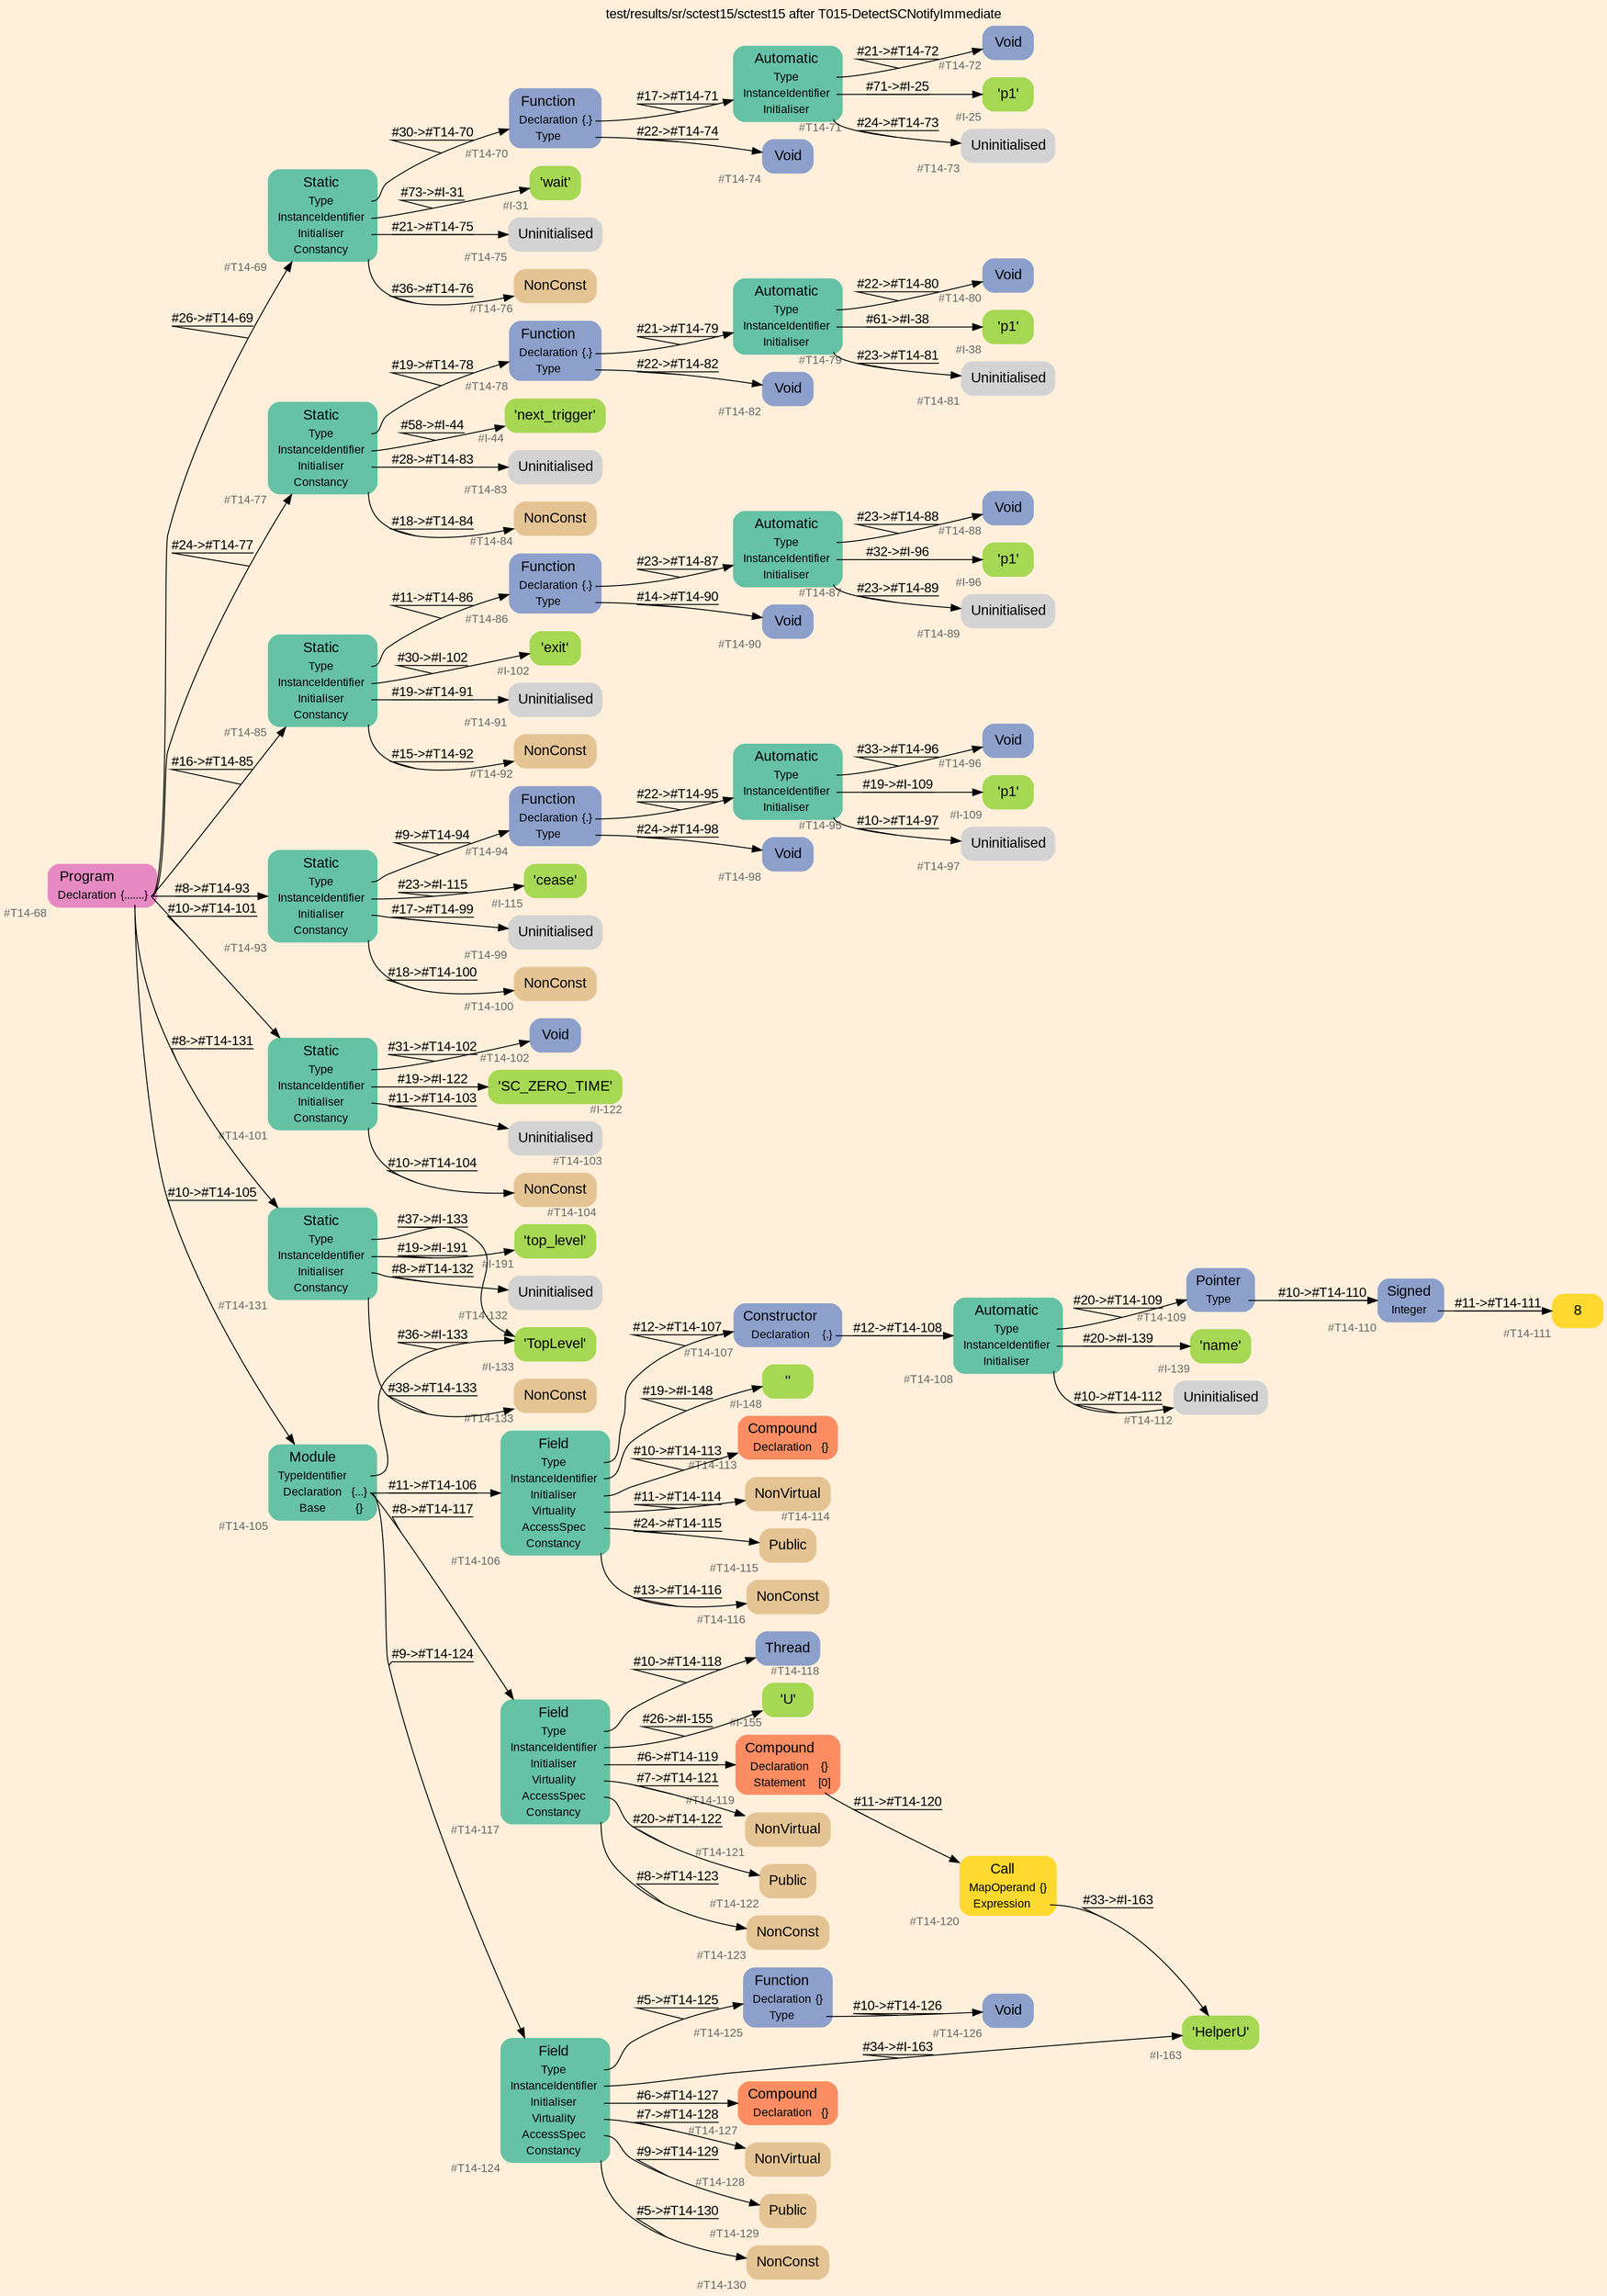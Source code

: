 digraph "test/results/sr/sctest15/sctest15 after T015-DetectSCNotifyImmediate" {
label = "test/results/sr/sctest15/sctest15 after T015-DetectSCNotifyImmediate"
labelloc = t
graph [
    rankdir = "LR"
    ranksep = 0.3
    bgcolor = antiquewhite1
    color = black
    fontcolor = black
    fontname = "Arial"
];
node [
    fontname = "Arial"
];
edge [
    fontname = "Arial"
];

// -------------------- node figure --------------------
// -------- block #T14-68 ----------
"#T14-68" [
    fillcolor = "/set28/4"
    xlabel = "#T14-68"
    fontsize = "12"
    fontcolor = grey40
    shape = "plaintext"
    label = <<TABLE BORDER="0" CELLBORDER="0" CELLSPACING="0">
     <TR><TD><FONT COLOR="black" POINT-SIZE="15">Program</FONT></TD></TR>
     <TR><TD><FONT COLOR="black" POINT-SIZE="12">Declaration</FONT></TD><TD PORT="port0"><FONT COLOR="black" POINT-SIZE="12">{.......}</FONT></TD></TR>
    </TABLE>>
    style = "rounded,filled"
];

// -------- block #T14-69 ----------
"#T14-69" [
    fillcolor = "/set28/1"
    xlabel = "#T14-69"
    fontsize = "12"
    fontcolor = grey40
    shape = "plaintext"
    label = <<TABLE BORDER="0" CELLBORDER="0" CELLSPACING="0">
     <TR><TD><FONT COLOR="black" POINT-SIZE="15">Static</FONT></TD></TR>
     <TR><TD><FONT COLOR="black" POINT-SIZE="12">Type</FONT></TD><TD PORT="port0"></TD></TR>
     <TR><TD><FONT COLOR="black" POINT-SIZE="12">InstanceIdentifier</FONT></TD><TD PORT="port1"></TD></TR>
     <TR><TD><FONT COLOR="black" POINT-SIZE="12">Initialiser</FONT></TD><TD PORT="port2"></TD></TR>
     <TR><TD><FONT COLOR="black" POINT-SIZE="12">Constancy</FONT></TD><TD PORT="port3"></TD></TR>
    </TABLE>>
    style = "rounded,filled"
];

// -------- block #T14-70 ----------
"#T14-70" [
    fillcolor = "/set28/3"
    xlabel = "#T14-70"
    fontsize = "12"
    fontcolor = grey40
    shape = "plaintext"
    label = <<TABLE BORDER="0" CELLBORDER="0" CELLSPACING="0">
     <TR><TD><FONT COLOR="black" POINT-SIZE="15">Function</FONT></TD></TR>
     <TR><TD><FONT COLOR="black" POINT-SIZE="12">Declaration</FONT></TD><TD PORT="port0"><FONT COLOR="black" POINT-SIZE="12">{.}</FONT></TD></TR>
     <TR><TD><FONT COLOR="black" POINT-SIZE="12">Type</FONT></TD><TD PORT="port1"></TD></TR>
    </TABLE>>
    style = "rounded,filled"
];

// -------- block #T14-71 ----------
"#T14-71" [
    fillcolor = "/set28/1"
    xlabel = "#T14-71"
    fontsize = "12"
    fontcolor = grey40
    shape = "plaintext"
    label = <<TABLE BORDER="0" CELLBORDER="0" CELLSPACING="0">
     <TR><TD><FONT COLOR="black" POINT-SIZE="15">Automatic</FONT></TD></TR>
     <TR><TD><FONT COLOR="black" POINT-SIZE="12">Type</FONT></TD><TD PORT="port0"></TD></TR>
     <TR><TD><FONT COLOR="black" POINT-SIZE="12">InstanceIdentifier</FONT></TD><TD PORT="port1"></TD></TR>
     <TR><TD><FONT COLOR="black" POINT-SIZE="12">Initialiser</FONT></TD><TD PORT="port2"></TD></TR>
    </TABLE>>
    style = "rounded,filled"
];

// -------- block #T14-72 ----------
"#T14-72" [
    fillcolor = "/set28/3"
    xlabel = "#T14-72"
    fontsize = "12"
    fontcolor = grey40
    shape = "plaintext"
    label = <<TABLE BORDER="0" CELLBORDER="0" CELLSPACING="0">
     <TR><TD><FONT COLOR="black" POINT-SIZE="15">Void</FONT></TD></TR>
    </TABLE>>
    style = "rounded,filled"
];

// -------- block #I-25 ----------
"#I-25" [
    fillcolor = "/set28/5"
    xlabel = "#I-25"
    fontsize = "12"
    fontcolor = grey40
    shape = "plaintext"
    label = <<TABLE BORDER="0" CELLBORDER="0" CELLSPACING="0">
     <TR><TD><FONT COLOR="black" POINT-SIZE="15">'p1'</FONT></TD></TR>
    </TABLE>>
    style = "rounded,filled"
];

// -------- block #T14-73 ----------
"#T14-73" [
    xlabel = "#T14-73"
    fontsize = "12"
    fontcolor = grey40
    shape = "plaintext"
    label = <<TABLE BORDER="0" CELLBORDER="0" CELLSPACING="0">
     <TR><TD><FONT COLOR="black" POINT-SIZE="15">Uninitialised</FONT></TD></TR>
    </TABLE>>
    style = "rounded,filled"
];

// -------- block #T14-74 ----------
"#T14-74" [
    fillcolor = "/set28/3"
    xlabel = "#T14-74"
    fontsize = "12"
    fontcolor = grey40
    shape = "plaintext"
    label = <<TABLE BORDER="0" CELLBORDER="0" CELLSPACING="0">
     <TR><TD><FONT COLOR="black" POINT-SIZE="15">Void</FONT></TD></TR>
    </TABLE>>
    style = "rounded,filled"
];

// -------- block #I-31 ----------
"#I-31" [
    fillcolor = "/set28/5"
    xlabel = "#I-31"
    fontsize = "12"
    fontcolor = grey40
    shape = "plaintext"
    label = <<TABLE BORDER="0" CELLBORDER="0" CELLSPACING="0">
     <TR><TD><FONT COLOR="black" POINT-SIZE="15">'wait'</FONT></TD></TR>
    </TABLE>>
    style = "rounded,filled"
];

// -------- block #T14-75 ----------
"#T14-75" [
    xlabel = "#T14-75"
    fontsize = "12"
    fontcolor = grey40
    shape = "plaintext"
    label = <<TABLE BORDER="0" CELLBORDER="0" CELLSPACING="0">
     <TR><TD><FONT COLOR="black" POINT-SIZE="15">Uninitialised</FONT></TD></TR>
    </TABLE>>
    style = "rounded,filled"
];

// -------- block #T14-76 ----------
"#T14-76" [
    fillcolor = "/set28/7"
    xlabel = "#T14-76"
    fontsize = "12"
    fontcolor = grey40
    shape = "plaintext"
    label = <<TABLE BORDER="0" CELLBORDER="0" CELLSPACING="0">
     <TR><TD><FONT COLOR="black" POINT-SIZE="15">NonConst</FONT></TD></TR>
    </TABLE>>
    style = "rounded,filled"
];

// -------- block #T14-77 ----------
"#T14-77" [
    fillcolor = "/set28/1"
    xlabel = "#T14-77"
    fontsize = "12"
    fontcolor = grey40
    shape = "plaintext"
    label = <<TABLE BORDER="0" CELLBORDER="0" CELLSPACING="0">
     <TR><TD><FONT COLOR="black" POINT-SIZE="15">Static</FONT></TD></TR>
     <TR><TD><FONT COLOR="black" POINT-SIZE="12">Type</FONT></TD><TD PORT="port0"></TD></TR>
     <TR><TD><FONT COLOR="black" POINT-SIZE="12">InstanceIdentifier</FONT></TD><TD PORT="port1"></TD></TR>
     <TR><TD><FONT COLOR="black" POINT-SIZE="12">Initialiser</FONT></TD><TD PORT="port2"></TD></TR>
     <TR><TD><FONT COLOR="black" POINT-SIZE="12">Constancy</FONT></TD><TD PORT="port3"></TD></TR>
    </TABLE>>
    style = "rounded,filled"
];

// -------- block #T14-78 ----------
"#T14-78" [
    fillcolor = "/set28/3"
    xlabel = "#T14-78"
    fontsize = "12"
    fontcolor = grey40
    shape = "plaintext"
    label = <<TABLE BORDER="0" CELLBORDER="0" CELLSPACING="0">
     <TR><TD><FONT COLOR="black" POINT-SIZE="15">Function</FONT></TD></TR>
     <TR><TD><FONT COLOR="black" POINT-SIZE="12">Declaration</FONT></TD><TD PORT="port0"><FONT COLOR="black" POINT-SIZE="12">{.}</FONT></TD></TR>
     <TR><TD><FONT COLOR="black" POINT-SIZE="12">Type</FONT></TD><TD PORT="port1"></TD></TR>
    </TABLE>>
    style = "rounded,filled"
];

// -------- block #T14-79 ----------
"#T14-79" [
    fillcolor = "/set28/1"
    xlabel = "#T14-79"
    fontsize = "12"
    fontcolor = grey40
    shape = "plaintext"
    label = <<TABLE BORDER="0" CELLBORDER="0" CELLSPACING="0">
     <TR><TD><FONT COLOR="black" POINT-SIZE="15">Automatic</FONT></TD></TR>
     <TR><TD><FONT COLOR="black" POINT-SIZE="12">Type</FONT></TD><TD PORT="port0"></TD></TR>
     <TR><TD><FONT COLOR="black" POINT-SIZE="12">InstanceIdentifier</FONT></TD><TD PORT="port1"></TD></TR>
     <TR><TD><FONT COLOR="black" POINT-SIZE="12">Initialiser</FONT></TD><TD PORT="port2"></TD></TR>
    </TABLE>>
    style = "rounded,filled"
];

// -------- block #T14-80 ----------
"#T14-80" [
    fillcolor = "/set28/3"
    xlabel = "#T14-80"
    fontsize = "12"
    fontcolor = grey40
    shape = "plaintext"
    label = <<TABLE BORDER="0" CELLBORDER="0" CELLSPACING="0">
     <TR><TD><FONT COLOR="black" POINT-SIZE="15">Void</FONT></TD></TR>
    </TABLE>>
    style = "rounded,filled"
];

// -------- block #I-38 ----------
"#I-38" [
    fillcolor = "/set28/5"
    xlabel = "#I-38"
    fontsize = "12"
    fontcolor = grey40
    shape = "plaintext"
    label = <<TABLE BORDER="0" CELLBORDER="0" CELLSPACING="0">
     <TR><TD><FONT COLOR="black" POINT-SIZE="15">'p1'</FONT></TD></TR>
    </TABLE>>
    style = "rounded,filled"
];

// -------- block #T14-81 ----------
"#T14-81" [
    xlabel = "#T14-81"
    fontsize = "12"
    fontcolor = grey40
    shape = "plaintext"
    label = <<TABLE BORDER="0" CELLBORDER="0" CELLSPACING="0">
     <TR><TD><FONT COLOR="black" POINT-SIZE="15">Uninitialised</FONT></TD></TR>
    </TABLE>>
    style = "rounded,filled"
];

// -------- block #T14-82 ----------
"#T14-82" [
    fillcolor = "/set28/3"
    xlabel = "#T14-82"
    fontsize = "12"
    fontcolor = grey40
    shape = "plaintext"
    label = <<TABLE BORDER="0" CELLBORDER="0" CELLSPACING="0">
     <TR><TD><FONT COLOR="black" POINT-SIZE="15">Void</FONT></TD></TR>
    </TABLE>>
    style = "rounded,filled"
];

// -------- block #I-44 ----------
"#I-44" [
    fillcolor = "/set28/5"
    xlabel = "#I-44"
    fontsize = "12"
    fontcolor = grey40
    shape = "plaintext"
    label = <<TABLE BORDER="0" CELLBORDER="0" CELLSPACING="0">
     <TR><TD><FONT COLOR="black" POINT-SIZE="15">'next_trigger'</FONT></TD></TR>
    </TABLE>>
    style = "rounded,filled"
];

// -------- block #T14-83 ----------
"#T14-83" [
    xlabel = "#T14-83"
    fontsize = "12"
    fontcolor = grey40
    shape = "plaintext"
    label = <<TABLE BORDER="0" CELLBORDER="0" CELLSPACING="0">
     <TR><TD><FONT COLOR="black" POINT-SIZE="15">Uninitialised</FONT></TD></TR>
    </TABLE>>
    style = "rounded,filled"
];

// -------- block #T14-84 ----------
"#T14-84" [
    fillcolor = "/set28/7"
    xlabel = "#T14-84"
    fontsize = "12"
    fontcolor = grey40
    shape = "plaintext"
    label = <<TABLE BORDER="0" CELLBORDER="0" CELLSPACING="0">
     <TR><TD><FONT COLOR="black" POINT-SIZE="15">NonConst</FONT></TD></TR>
    </TABLE>>
    style = "rounded,filled"
];

// -------- block #T14-85 ----------
"#T14-85" [
    fillcolor = "/set28/1"
    xlabel = "#T14-85"
    fontsize = "12"
    fontcolor = grey40
    shape = "plaintext"
    label = <<TABLE BORDER="0" CELLBORDER="0" CELLSPACING="0">
     <TR><TD><FONT COLOR="black" POINT-SIZE="15">Static</FONT></TD></TR>
     <TR><TD><FONT COLOR="black" POINT-SIZE="12">Type</FONT></TD><TD PORT="port0"></TD></TR>
     <TR><TD><FONT COLOR="black" POINT-SIZE="12">InstanceIdentifier</FONT></TD><TD PORT="port1"></TD></TR>
     <TR><TD><FONT COLOR="black" POINT-SIZE="12">Initialiser</FONT></TD><TD PORT="port2"></TD></TR>
     <TR><TD><FONT COLOR="black" POINT-SIZE="12">Constancy</FONT></TD><TD PORT="port3"></TD></TR>
    </TABLE>>
    style = "rounded,filled"
];

// -------- block #T14-86 ----------
"#T14-86" [
    fillcolor = "/set28/3"
    xlabel = "#T14-86"
    fontsize = "12"
    fontcolor = grey40
    shape = "plaintext"
    label = <<TABLE BORDER="0" CELLBORDER="0" CELLSPACING="0">
     <TR><TD><FONT COLOR="black" POINT-SIZE="15">Function</FONT></TD></TR>
     <TR><TD><FONT COLOR="black" POINT-SIZE="12">Declaration</FONT></TD><TD PORT="port0"><FONT COLOR="black" POINT-SIZE="12">{.}</FONT></TD></TR>
     <TR><TD><FONT COLOR="black" POINT-SIZE="12">Type</FONT></TD><TD PORT="port1"></TD></TR>
    </TABLE>>
    style = "rounded,filled"
];

// -------- block #T14-87 ----------
"#T14-87" [
    fillcolor = "/set28/1"
    xlabel = "#T14-87"
    fontsize = "12"
    fontcolor = grey40
    shape = "plaintext"
    label = <<TABLE BORDER="0" CELLBORDER="0" CELLSPACING="0">
     <TR><TD><FONT COLOR="black" POINT-SIZE="15">Automatic</FONT></TD></TR>
     <TR><TD><FONT COLOR="black" POINT-SIZE="12">Type</FONT></TD><TD PORT="port0"></TD></TR>
     <TR><TD><FONT COLOR="black" POINT-SIZE="12">InstanceIdentifier</FONT></TD><TD PORT="port1"></TD></TR>
     <TR><TD><FONT COLOR="black" POINT-SIZE="12">Initialiser</FONT></TD><TD PORT="port2"></TD></TR>
    </TABLE>>
    style = "rounded,filled"
];

// -------- block #T14-88 ----------
"#T14-88" [
    fillcolor = "/set28/3"
    xlabel = "#T14-88"
    fontsize = "12"
    fontcolor = grey40
    shape = "plaintext"
    label = <<TABLE BORDER="0" CELLBORDER="0" CELLSPACING="0">
     <TR><TD><FONT COLOR="black" POINT-SIZE="15">Void</FONT></TD></TR>
    </TABLE>>
    style = "rounded,filled"
];

// -------- block #I-96 ----------
"#I-96" [
    fillcolor = "/set28/5"
    xlabel = "#I-96"
    fontsize = "12"
    fontcolor = grey40
    shape = "plaintext"
    label = <<TABLE BORDER="0" CELLBORDER="0" CELLSPACING="0">
     <TR><TD><FONT COLOR="black" POINT-SIZE="15">'p1'</FONT></TD></TR>
    </TABLE>>
    style = "rounded,filled"
];

// -------- block #T14-89 ----------
"#T14-89" [
    xlabel = "#T14-89"
    fontsize = "12"
    fontcolor = grey40
    shape = "plaintext"
    label = <<TABLE BORDER="0" CELLBORDER="0" CELLSPACING="0">
     <TR><TD><FONT COLOR="black" POINT-SIZE="15">Uninitialised</FONT></TD></TR>
    </TABLE>>
    style = "rounded,filled"
];

// -------- block #T14-90 ----------
"#T14-90" [
    fillcolor = "/set28/3"
    xlabel = "#T14-90"
    fontsize = "12"
    fontcolor = grey40
    shape = "plaintext"
    label = <<TABLE BORDER="0" CELLBORDER="0" CELLSPACING="0">
     <TR><TD><FONT COLOR="black" POINT-SIZE="15">Void</FONT></TD></TR>
    </TABLE>>
    style = "rounded,filled"
];

// -------- block #I-102 ----------
"#I-102" [
    fillcolor = "/set28/5"
    xlabel = "#I-102"
    fontsize = "12"
    fontcolor = grey40
    shape = "plaintext"
    label = <<TABLE BORDER="0" CELLBORDER="0" CELLSPACING="0">
     <TR><TD><FONT COLOR="black" POINT-SIZE="15">'exit'</FONT></TD></TR>
    </TABLE>>
    style = "rounded,filled"
];

// -------- block #T14-91 ----------
"#T14-91" [
    xlabel = "#T14-91"
    fontsize = "12"
    fontcolor = grey40
    shape = "plaintext"
    label = <<TABLE BORDER="0" CELLBORDER="0" CELLSPACING="0">
     <TR><TD><FONT COLOR="black" POINT-SIZE="15">Uninitialised</FONT></TD></TR>
    </TABLE>>
    style = "rounded,filled"
];

// -------- block #T14-92 ----------
"#T14-92" [
    fillcolor = "/set28/7"
    xlabel = "#T14-92"
    fontsize = "12"
    fontcolor = grey40
    shape = "plaintext"
    label = <<TABLE BORDER="0" CELLBORDER="0" CELLSPACING="0">
     <TR><TD><FONT COLOR="black" POINT-SIZE="15">NonConst</FONT></TD></TR>
    </TABLE>>
    style = "rounded,filled"
];

// -------- block #T14-93 ----------
"#T14-93" [
    fillcolor = "/set28/1"
    xlabel = "#T14-93"
    fontsize = "12"
    fontcolor = grey40
    shape = "plaintext"
    label = <<TABLE BORDER="0" CELLBORDER="0" CELLSPACING="0">
     <TR><TD><FONT COLOR="black" POINT-SIZE="15">Static</FONT></TD></TR>
     <TR><TD><FONT COLOR="black" POINT-SIZE="12">Type</FONT></TD><TD PORT="port0"></TD></TR>
     <TR><TD><FONT COLOR="black" POINT-SIZE="12">InstanceIdentifier</FONT></TD><TD PORT="port1"></TD></TR>
     <TR><TD><FONT COLOR="black" POINT-SIZE="12">Initialiser</FONT></TD><TD PORT="port2"></TD></TR>
     <TR><TD><FONT COLOR="black" POINT-SIZE="12">Constancy</FONT></TD><TD PORT="port3"></TD></TR>
    </TABLE>>
    style = "rounded,filled"
];

// -------- block #T14-94 ----------
"#T14-94" [
    fillcolor = "/set28/3"
    xlabel = "#T14-94"
    fontsize = "12"
    fontcolor = grey40
    shape = "plaintext"
    label = <<TABLE BORDER="0" CELLBORDER="0" CELLSPACING="0">
     <TR><TD><FONT COLOR="black" POINT-SIZE="15">Function</FONT></TD></TR>
     <TR><TD><FONT COLOR="black" POINT-SIZE="12">Declaration</FONT></TD><TD PORT="port0"><FONT COLOR="black" POINT-SIZE="12">{.}</FONT></TD></TR>
     <TR><TD><FONT COLOR="black" POINT-SIZE="12">Type</FONT></TD><TD PORT="port1"></TD></TR>
    </TABLE>>
    style = "rounded,filled"
];

// -------- block #T14-95 ----------
"#T14-95" [
    fillcolor = "/set28/1"
    xlabel = "#T14-95"
    fontsize = "12"
    fontcolor = grey40
    shape = "plaintext"
    label = <<TABLE BORDER="0" CELLBORDER="0" CELLSPACING="0">
     <TR><TD><FONT COLOR="black" POINT-SIZE="15">Automatic</FONT></TD></TR>
     <TR><TD><FONT COLOR="black" POINT-SIZE="12">Type</FONT></TD><TD PORT="port0"></TD></TR>
     <TR><TD><FONT COLOR="black" POINT-SIZE="12">InstanceIdentifier</FONT></TD><TD PORT="port1"></TD></TR>
     <TR><TD><FONT COLOR="black" POINT-SIZE="12">Initialiser</FONT></TD><TD PORT="port2"></TD></TR>
    </TABLE>>
    style = "rounded,filled"
];

// -------- block #T14-96 ----------
"#T14-96" [
    fillcolor = "/set28/3"
    xlabel = "#T14-96"
    fontsize = "12"
    fontcolor = grey40
    shape = "plaintext"
    label = <<TABLE BORDER="0" CELLBORDER="0" CELLSPACING="0">
     <TR><TD><FONT COLOR="black" POINT-SIZE="15">Void</FONT></TD></TR>
    </TABLE>>
    style = "rounded,filled"
];

// -------- block #I-109 ----------
"#I-109" [
    fillcolor = "/set28/5"
    xlabel = "#I-109"
    fontsize = "12"
    fontcolor = grey40
    shape = "plaintext"
    label = <<TABLE BORDER="0" CELLBORDER="0" CELLSPACING="0">
     <TR><TD><FONT COLOR="black" POINT-SIZE="15">'p1'</FONT></TD></TR>
    </TABLE>>
    style = "rounded,filled"
];

// -------- block #T14-97 ----------
"#T14-97" [
    xlabel = "#T14-97"
    fontsize = "12"
    fontcolor = grey40
    shape = "plaintext"
    label = <<TABLE BORDER="0" CELLBORDER="0" CELLSPACING="0">
     <TR><TD><FONT COLOR="black" POINT-SIZE="15">Uninitialised</FONT></TD></TR>
    </TABLE>>
    style = "rounded,filled"
];

// -------- block #T14-98 ----------
"#T14-98" [
    fillcolor = "/set28/3"
    xlabel = "#T14-98"
    fontsize = "12"
    fontcolor = grey40
    shape = "plaintext"
    label = <<TABLE BORDER="0" CELLBORDER="0" CELLSPACING="0">
     <TR><TD><FONT COLOR="black" POINT-SIZE="15">Void</FONT></TD></TR>
    </TABLE>>
    style = "rounded,filled"
];

// -------- block #I-115 ----------
"#I-115" [
    fillcolor = "/set28/5"
    xlabel = "#I-115"
    fontsize = "12"
    fontcolor = grey40
    shape = "plaintext"
    label = <<TABLE BORDER="0" CELLBORDER="0" CELLSPACING="0">
     <TR><TD><FONT COLOR="black" POINT-SIZE="15">'cease'</FONT></TD></TR>
    </TABLE>>
    style = "rounded,filled"
];

// -------- block #T14-99 ----------
"#T14-99" [
    xlabel = "#T14-99"
    fontsize = "12"
    fontcolor = grey40
    shape = "plaintext"
    label = <<TABLE BORDER="0" CELLBORDER="0" CELLSPACING="0">
     <TR><TD><FONT COLOR="black" POINT-SIZE="15">Uninitialised</FONT></TD></TR>
    </TABLE>>
    style = "rounded,filled"
];

// -------- block #T14-100 ----------
"#T14-100" [
    fillcolor = "/set28/7"
    xlabel = "#T14-100"
    fontsize = "12"
    fontcolor = grey40
    shape = "plaintext"
    label = <<TABLE BORDER="0" CELLBORDER="0" CELLSPACING="0">
     <TR><TD><FONT COLOR="black" POINT-SIZE="15">NonConst</FONT></TD></TR>
    </TABLE>>
    style = "rounded,filled"
];

// -------- block #T14-101 ----------
"#T14-101" [
    fillcolor = "/set28/1"
    xlabel = "#T14-101"
    fontsize = "12"
    fontcolor = grey40
    shape = "plaintext"
    label = <<TABLE BORDER="0" CELLBORDER="0" CELLSPACING="0">
     <TR><TD><FONT COLOR="black" POINT-SIZE="15">Static</FONT></TD></TR>
     <TR><TD><FONT COLOR="black" POINT-SIZE="12">Type</FONT></TD><TD PORT="port0"></TD></TR>
     <TR><TD><FONT COLOR="black" POINT-SIZE="12">InstanceIdentifier</FONT></TD><TD PORT="port1"></TD></TR>
     <TR><TD><FONT COLOR="black" POINT-SIZE="12">Initialiser</FONT></TD><TD PORT="port2"></TD></TR>
     <TR><TD><FONT COLOR="black" POINT-SIZE="12">Constancy</FONT></TD><TD PORT="port3"></TD></TR>
    </TABLE>>
    style = "rounded,filled"
];

// -------- block #T14-102 ----------
"#T14-102" [
    fillcolor = "/set28/3"
    xlabel = "#T14-102"
    fontsize = "12"
    fontcolor = grey40
    shape = "plaintext"
    label = <<TABLE BORDER="0" CELLBORDER="0" CELLSPACING="0">
     <TR><TD><FONT COLOR="black" POINT-SIZE="15">Void</FONT></TD></TR>
    </TABLE>>
    style = "rounded,filled"
];

// -------- block #I-122 ----------
"#I-122" [
    fillcolor = "/set28/5"
    xlabel = "#I-122"
    fontsize = "12"
    fontcolor = grey40
    shape = "plaintext"
    label = <<TABLE BORDER="0" CELLBORDER="0" CELLSPACING="0">
     <TR><TD><FONT COLOR="black" POINT-SIZE="15">'SC_ZERO_TIME'</FONT></TD></TR>
    </TABLE>>
    style = "rounded,filled"
];

// -------- block #T14-103 ----------
"#T14-103" [
    xlabel = "#T14-103"
    fontsize = "12"
    fontcolor = grey40
    shape = "plaintext"
    label = <<TABLE BORDER="0" CELLBORDER="0" CELLSPACING="0">
     <TR><TD><FONT COLOR="black" POINT-SIZE="15">Uninitialised</FONT></TD></TR>
    </TABLE>>
    style = "rounded,filled"
];

// -------- block #T14-104 ----------
"#T14-104" [
    fillcolor = "/set28/7"
    xlabel = "#T14-104"
    fontsize = "12"
    fontcolor = grey40
    shape = "plaintext"
    label = <<TABLE BORDER="0" CELLBORDER="0" CELLSPACING="0">
     <TR><TD><FONT COLOR="black" POINT-SIZE="15">NonConst</FONT></TD></TR>
    </TABLE>>
    style = "rounded,filled"
];

// -------- block #T14-105 ----------
"#T14-105" [
    fillcolor = "/set28/1"
    xlabel = "#T14-105"
    fontsize = "12"
    fontcolor = grey40
    shape = "plaintext"
    label = <<TABLE BORDER="0" CELLBORDER="0" CELLSPACING="0">
     <TR><TD><FONT COLOR="black" POINT-SIZE="15">Module</FONT></TD></TR>
     <TR><TD><FONT COLOR="black" POINT-SIZE="12">TypeIdentifier</FONT></TD><TD PORT="port0"></TD></TR>
     <TR><TD><FONT COLOR="black" POINT-SIZE="12">Declaration</FONT></TD><TD PORT="port1"><FONT COLOR="black" POINT-SIZE="12">{...}</FONT></TD></TR>
     <TR><TD><FONT COLOR="black" POINT-SIZE="12">Base</FONT></TD><TD PORT="port2"><FONT COLOR="black" POINT-SIZE="12">{}</FONT></TD></TR>
    </TABLE>>
    style = "rounded,filled"
];

// -------- block #I-133 ----------
"#I-133" [
    fillcolor = "/set28/5"
    xlabel = "#I-133"
    fontsize = "12"
    fontcolor = grey40
    shape = "plaintext"
    label = <<TABLE BORDER="0" CELLBORDER="0" CELLSPACING="0">
     <TR><TD><FONT COLOR="black" POINT-SIZE="15">'TopLevel'</FONT></TD></TR>
    </TABLE>>
    style = "rounded,filled"
];

// -------- block #T14-106 ----------
"#T14-106" [
    fillcolor = "/set28/1"
    xlabel = "#T14-106"
    fontsize = "12"
    fontcolor = grey40
    shape = "plaintext"
    label = <<TABLE BORDER="0" CELLBORDER="0" CELLSPACING="0">
     <TR><TD><FONT COLOR="black" POINT-SIZE="15">Field</FONT></TD></TR>
     <TR><TD><FONT COLOR="black" POINT-SIZE="12">Type</FONT></TD><TD PORT="port0"></TD></TR>
     <TR><TD><FONT COLOR="black" POINT-SIZE="12">InstanceIdentifier</FONT></TD><TD PORT="port1"></TD></TR>
     <TR><TD><FONT COLOR="black" POINT-SIZE="12">Initialiser</FONT></TD><TD PORT="port2"></TD></TR>
     <TR><TD><FONT COLOR="black" POINT-SIZE="12">Virtuality</FONT></TD><TD PORT="port3"></TD></TR>
     <TR><TD><FONT COLOR="black" POINT-SIZE="12">AccessSpec</FONT></TD><TD PORT="port4"></TD></TR>
     <TR><TD><FONT COLOR="black" POINT-SIZE="12">Constancy</FONT></TD><TD PORT="port5"></TD></TR>
    </TABLE>>
    style = "rounded,filled"
];

// -------- block #T14-107 ----------
"#T14-107" [
    fillcolor = "/set28/3"
    xlabel = "#T14-107"
    fontsize = "12"
    fontcolor = grey40
    shape = "plaintext"
    label = <<TABLE BORDER="0" CELLBORDER="0" CELLSPACING="0">
     <TR><TD><FONT COLOR="black" POINT-SIZE="15">Constructor</FONT></TD></TR>
     <TR><TD><FONT COLOR="black" POINT-SIZE="12">Declaration</FONT></TD><TD PORT="port0"><FONT COLOR="black" POINT-SIZE="12">{.}</FONT></TD></TR>
    </TABLE>>
    style = "rounded,filled"
];

// -------- block #T14-108 ----------
"#T14-108" [
    fillcolor = "/set28/1"
    xlabel = "#T14-108"
    fontsize = "12"
    fontcolor = grey40
    shape = "plaintext"
    label = <<TABLE BORDER="0" CELLBORDER="0" CELLSPACING="0">
     <TR><TD><FONT COLOR="black" POINT-SIZE="15">Automatic</FONT></TD></TR>
     <TR><TD><FONT COLOR="black" POINT-SIZE="12">Type</FONT></TD><TD PORT="port0"></TD></TR>
     <TR><TD><FONT COLOR="black" POINT-SIZE="12">InstanceIdentifier</FONT></TD><TD PORT="port1"></TD></TR>
     <TR><TD><FONT COLOR="black" POINT-SIZE="12">Initialiser</FONT></TD><TD PORT="port2"></TD></TR>
    </TABLE>>
    style = "rounded,filled"
];

// -------- block #T14-109 ----------
"#T14-109" [
    fillcolor = "/set28/3"
    xlabel = "#T14-109"
    fontsize = "12"
    fontcolor = grey40
    shape = "plaintext"
    label = <<TABLE BORDER="0" CELLBORDER="0" CELLSPACING="0">
     <TR><TD><FONT COLOR="black" POINT-SIZE="15">Pointer</FONT></TD></TR>
     <TR><TD><FONT COLOR="black" POINT-SIZE="12">Type</FONT></TD><TD PORT="port0"></TD></TR>
    </TABLE>>
    style = "rounded,filled"
];

// -------- block #T14-110 ----------
"#T14-110" [
    fillcolor = "/set28/3"
    xlabel = "#T14-110"
    fontsize = "12"
    fontcolor = grey40
    shape = "plaintext"
    label = <<TABLE BORDER="0" CELLBORDER="0" CELLSPACING="0">
     <TR><TD><FONT COLOR="black" POINT-SIZE="15">Signed</FONT></TD></TR>
     <TR><TD><FONT COLOR="black" POINT-SIZE="12">Integer</FONT></TD><TD PORT="port0"></TD></TR>
    </TABLE>>
    style = "rounded,filled"
];

// -------- block #T14-111 ----------
"#T14-111" [
    fillcolor = "/set28/6"
    xlabel = "#T14-111"
    fontsize = "12"
    fontcolor = grey40
    shape = "plaintext"
    label = <<TABLE BORDER="0" CELLBORDER="0" CELLSPACING="0">
     <TR><TD><FONT COLOR="black" POINT-SIZE="15">8</FONT></TD></TR>
    </TABLE>>
    style = "rounded,filled"
];

// -------- block #I-139 ----------
"#I-139" [
    fillcolor = "/set28/5"
    xlabel = "#I-139"
    fontsize = "12"
    fontcolor = grey40
    shape = "plaintext"
    label = <<TABLE BORDER="0" CELLBORDER="0" CELLSPACING="0">
     <TR><TD><FONT COLOR="black" POINT-SIZE="15">'name'</FONT></TD></TR>
    </TABLE>>
    style = "rounded,filled"
];

// -------- block #T14-112 ----------
"#T14-112" [
    xlabel = "#T14-112"
    fontsize = "12"
    fontcolor = grey40
    shape = "plaintext"
    label = <<TABLE BORDER="0" CELLBORDER="0" CELLSPACING="0">
     <TR><TD><FONT COLOR="black" POINT-SIZE="15">Uninitialised</FONT></TD></TR>
    </TABLE>>
    style = "rounded,filled"
];

// -------- block #I-148 ----------
"#I-148" [
    fillcolor = "/set28/5"
    xlabel = "#I-148"
    fontsize = "12"
    fontcolor = grey40
    shape = "plaintext"
    label = <<TABLE BORDER="0" CELLBORDER="0" CELLSPACING="0">
     <TR><TD><FONT COLOR="black" POINT-SIZE="15">''</FONT></TD></TR>
    </TABLE>>
    style = "rounded,filled"
];

// -------- block #T14-113 ----------
"#T14-113" [
    fillcolor = "/set28/2"
    xlabel = "#T14-113"
    fontsize = "12"
    fontcolor = grey40
    shape = "plaintext"
    label = <<TABLE BORDER="0" CELLBORDER="0" CELLSPACING="0">
     <TR><TD><FONT COLOR="black" POINT-SIZE="15">Compound</FONT></TD></TR>
     <TR><TD><FONT COLOR="black" POINT-SIZE="12">Declaration</FONT></TD><TD PORT="port0"><FONT COLOR="black" POINT-SIZE="12">{}</FONT></TD></TR>
    </TABLE>>
    style = "rounded,filled"
];

// -------- block #T14-114 ----------
"#T14-114" [
    fillcolor = "/set28/7"
    xlabel = "#T14-114"
    fontsize = "12"
    fontcolor = grey40
    shape = "plaintext"
    label = <<TABLE BORDER="0" CELLBORDER="0" CELLSPACING="0">
     <TR><TD><FONT COLOR="black" POINT-SIZE="15">NonVirtual</FONT></TD></TR>
    </TABLE>>
    style = "rounded,filled"
];

// -------- block #T14-115 ----------
"#T14-115" [
    fillcolor = "/set28/7"
    xlabel = "#T14-115"
    fontsize = "12"
    fontcolor = grey40
    shape = "plaintext"
    label = <<TABLE BORDER="0" CELLBORDER="0" CELLSPACING="0">
     <TR><TD><FONT COLOR="black" POINT-SIZE="15">Public</FONT></TD></TR>
    </TABLE>>
    style = "rounded,filled"
];

// -------- block #T14-116 ----------
"#T14-116" [
    fillcolor = "/set28/7"
    xlabel = "#T14-116"
    fontsize = "12"
    fontcolor = grey40
    shape = "plaintext"
    label = <<TABLE BORDER="0" CELLBORDER="0" CELLSPACING="0">
     <TR><TD><FONT COLOR="black" POINT-SIZE="15">NonConst</FONT></TD></TR>
    </TABLE>>
    style = "rounded,filled"
];

// -------- block #T14-117 ----------
"#T14-117" [
    fillcolor = "/set28/1"
    xlabel = "#T14-117"
    fontsize = "12"
    fontcolor = grey40
    shape = "plaintext"
    label = <<TABLE BORDER="0" CELLBORDER="0" CELLSPACING="0">
     <TR><TD><FONT COLOR="black" POINT-SIZE="15">Field</FONT></TD></TR>
     <TR><TD><FONT COLOR="black" POINT-SIZE="12">Type</FONT></TD><TD PORT="port0"></TD></TR>
     <TR><TD><FONT COLOR="black" POINT-SIZE="12">InstanceIdentifier</FONT></TD><TD PORT="port1"></TD></TR>
     <TR><TD><FONT COLOR="black" POINT-SIZE="12">Initialiser</FONT></TD><TD PORT="port2"></TD></TR>
     <TR><TD><FONT COLOR="black" POINT-SIZE="12">Virtuality</FONT></TD><TD PORT="port3"></TD></TR>
     <TR><TD><FONT COLOR="black" POINT-SIZE="12">AccessSpec</FONT></TD><TD PORT="port4"></TD></TR>
     <TR><TD><FONT COLOR="black" POINT-SIZE="12">Constancy</FONT></TD><TD PORT="port5"></TD></TR>
    </TABLE>>
    style = "rounded,filled"
];

// -------- block #T14-118 ----------
"#T14-118" [
    fillcolor = "/set28/3"
    xlabel = "#T14-118"
    fontsize = "12"
    fontcolor = grey40
    shape = "plaintext"
    label = <<TABLE BORDER="0" CELLBORDER="0" CELLSPACING="0">
     <TR><TD><FONT COLOR="black" POINT-SIZE="15">Thread</FONT></TD></TR>
    </TABLE>>
    style = "rounded,filled"
];

// -------- block #I-155 ----------
"#I-155" [
    fillcolor = "/set28/5"
    xlabel = "#I-155"
    fontsize = "12"
    fontcolor = grey40
    shape = "plaintext"
    label = <<TABLE BORDER="0" CELLBORDER="0" CELLSPACING="0">
     <TR><TD><FONT COLOR="black" POINT-SIZE="15">'U'</FONT></TD></TR>
    </TABLE>>
    style = "rounded,filled"
];

// -------- block #T14-119 ----------
"#T14-119" [
    fillcolor = "/set28/2"
    xlabel = "#T14-119"
    fontsize = "12"
    fontcolor = grey40
    shape = "plaintext"
    label = <<TABLE BORDER="0" CELLBORDER="0" CELLSPACING="0">
     <TR><TD><FONT COLOR="black" POINT-SIZE="15">Compound</FONT></TD></TR>
     <TR><TD><FONT COLOR="black" POINT-SIZE="12">Declaration</FONT></TD><TD PORT="port0"><FONT COLOR="black" POINT-SIZE="12">{}</FONT></TD></TR>
     <TR><TD><FONT COLOR="black" POINT-SIZE="12">Statement</FONT></TD><TD PORT="port1"><FONT COLOR="black" POINT-SIZE="12">[0]</FONT></TD></TR>
    </TABLE>>
    style = "rounded,filled"
];

// -------- block #T14-120 ----------
"#T14-120" [
    fillcolor = "/set28/6"
    xlabel = "#T14-120"
    fontsize = "12"
    fontcolor = grey40
    shape = "plaintext"
    label = <<TABLE BORDER="0" CELLBORDER="0" CELLSPACING="0">
     <TR><TD><FONT COLOR="black" POINT-SIZE="15">Call</FONT></TD></TR>
     <TR><TD><FONT COLOR="black" POINT-SIZE="12">MapOperand</FONT></TD><TD PORT="port0"><FONT COLOR="black" POINT-SIZE="12">{}</FONT></TD></TR>
     <TR><TD><FONT COLOR="black" POINT-SIZE="12">Expression</FONT></TD><TD PORT="port1"></TD></TR>
    </TABLE>>
    style = "rounded,filled"
];

// -------- block #I-163 ----------
"#I-163" [
    fillcolor = "/set28/5"
    xlabel = "#I-163"
    fontsize = "12"
    fontcolor = grey40
    shape = "plaintext"
    label = <<TABLE BORDER="0" CELLBORDER="0" CELLSPACING="0">
     <TR><TD><FONT COLOR="black" POINT-SIZE="15">'HelperU'</FONT></TD></TR>
    </TABLE>>
    style = "rounded,filled"
];

// -------- block #T14-121 ----------
"#T14-121" [
    fillcolor = "/set28/7"
    xlabel = "#T14-121"
    fontsize = "12"
    fontcolor = grey40
    shape = "plaintext"
    label = <<TABLE BORDER="0" CELLBORDER="0" CELLSPACING="0">
     <TR><TD><FONT COLOR="black" POINT-SIZE="15">NonVirtual</FONT></TD></TR>
    </TABLE>>
    style = "rounded,filled"
];

// -------- block #T14-122 ----------
"#T14-122" [
    fillcolor = "/set28/7"
    xlabel = "#T14-122"
    fontsize = "12"
    fontcolor = grey40
    shape = "plaintext"
    label = <<TABLE BORDER="0" CELLBORDER="0" CELLSPACING="0">
     <TR><TD><FONT COLOR="black" POINT-SIZE="15">Public</FONT></TD></TR>
    </TABLE>>
    style = "rounded,filled"
];

// -------- block #T14-123 ----------
"#T14-123" [
    fillcolor = "/set28/7"
    xlabel = "#T14-123"
    fontsize = "12"
    fontcolor = grey40
    shape = "plaintext"
    label = <<TABLE BORDER="0" CELLBORDER="0" CELLSPACING="0">
     <TR><TD><FONT COLOR="black" POINT-SIZE="15">NonConst</FONT></TD></TR>
    </TABLE>>
    style = "rounded,filled"
];

// -------- block #T14-124 ----------
"#T14-124" [
    fillcolor = "/set28/1"
    xlabel = "#T14-124"
    fontsize = "12"
    fontcolor = grey40
    shape = "plaintext"
    label = <<TABLE BORDER="0" CELLBORDER="0" CELLSPACING="0">
     <TR><TD><FONT COLOR="black" POINT-SIZE="15">Field</FONT></TD></TR>
     <TR><TD><FONT COLOR="black" POINT-SIZE="12">Type</FONT></TD><TD PORT="port0"></TD></TR>
     <TR><TD><FONT COLOR="black" POINT-SIZE="12">InstanceIdentifier</FONT></TD><TD PORT="port1"></TD></TR>
     <TR><TD><FONT COLOR="black" POINT-SIZE="12">Initialiser</FONT></TD><TD PORT="port2"></TD></TR>
     <TR><TD><FONT COLOR="black" POINT-SIZE="12">Virtuality</FONT></TD><TD PORT="port3"></TD></TR>
     <TR><TD><FONT COLOR="black" POINT-SIZE="12">AccessSpec</FONT></TD><TD PORT="port4"></TD></TR>
     <TR><TD><FONT COLOR="black" POINT-SIZE="12">Constancy</FONT></TD><TD PORT="port5"></TD></TR>
    </TABLE>>
    style = "rounded,filled"
];

// -------- block #T14-125 ----------
"#T14-125" [
    fillcolor = "/set28/3"
    xlabel = "#T14-125"
    fontsize = "12"
    fontcolor = grey40
    shape = "plaintext"
    label = <<TABLE BORDER="0" CELLBORDER="0" CELLSPACING="0">
     <TR><TD><FONT COLOR="black" POINT-SIZE="15">Function</FONT></TD></TR>
     <TR><TD><FONT COLOR="black" POINT-SIZE="12">Declaration</FONT></TD><TD PORT="port0"><FONT COLOR="black" POINT-SIZE="12">{}</FONT></TD></TR>
     <TR><TD><FONT COLOR="black" POINT-SIZE="12">Type</FONT></TD><TD PORT="port1"></TD></TR>
    </TABLE>>
    style = "rounded,filled"
];

// -------- block #T14-126 ----------
"#T14-126" [
    fillcolor = "/set28/3"
    xlabel = "#T14-126"
    fontsize = "12"
    fontcolor = grey40
    shape = "plaintext"
    label = <<TABLE BORDER="0" CELLBORDER="0" CELLSPACING="0">
     <TR><TD><FONT COLOR="black" POINT-SIZE="15">Void</FONT></TD></TR>
    </TABLE>>
    style = "rounded,filled"
];

// -------- block #T14-127 ----------
"#T14-127" [
    fillcolor = "/set28/2"
    xlabel = "#T14-127"
    fontsize = "12"
    fontcolor = grey40
    shape = "plaintext"
    label = <<TABLE BORDER="0" CELLBORDER="0" CELLSPACING="0">
     <TR><TD><FONT COLOR="black" POINT-SIZE="15">Compound</FONT></TD></TR>
     <TR><TD><FONT COLOR="black" POINT-SIZE="12">Declaration</FONT></TD><TD PORT="port0"><FONT COLOR="black" POINT-SIZE="12">{}</FONT></TD></TR>
    </TABLE>>
    style = "rounded,filled"
];

// -------- block #T14-128 ----------
"#T14-128" [
    fillcolor = "/set28/7"
    xlabel = "#T14-128"
    fontsize = "12"
    fontcolor = grey40
    shape = "plaintext"
    label = <<TABLE BORDER="0" CELLBORDER="0" CELLSPACING="0">
     <TR><TD><FONT COLOR="black" POINT-SIZE="15">NonVirtual</FONT></TD></TR>
    </TABLE>>
    style = "rounded,filled"
];

// -------- block #T14-129 ----------
"#T14-129" [
    fillcolor = "/set28/7"
    xlabel = "#T14-129"
    fontsize = "12"
    fontcolor = grey40
    shape = "plaintext"
    label = <<TABLE BORDER="0" CELLBORDER="0" CELLSPACING="0">
     <TR><TD><FONT COLOR="black" POINT-SIZE="15">Public</FONT></TD></TR>
    </TABLE>>
    style = "rounded,filled"
];

// -------- block #T14-130 ----------
"#T14-130" [
    fillcolor = "/set28/7"
    xlabel = "#T14-130"
    fontsize = "12"
    fontcolor = grey40
    shape = "plaintext"
    label = <<TABLE BORDER="0" CELLBORDER="0" CELLSPACING="0">
     <TR><TD><FONT COLOR="black" POINT-SIZE="15">NonConst</FONT></TD></TR>
    </TABLE>>
    style = "rounded,filled"
];

// -------- block #T14-131 ----------
"#T14-131" [
    fillcolor = "/set28/1"
    xlabel = "#T14-131"
    fontsize = "12"
    fontcolor = grey40
    shape = "plaintext"
    label = <<TABLE BORDER="0" CELLBORDER="0" CELLSPACING="0">
     <TR><TD><FONT COLOR="black" POINT-SIZE="15">Static</FONT></TD></TR>
     <TR><TD><FONT COLOR="black" POINT-SIZE="12">Type</FONT></TD><TD PORT="port0"></TD></TR>
     <TR><TD><FONT COLOR="black" POINT-SIZE="12">InstanceIdentifier</FONT></TD><TD PORT="port1"></TD></TR>
     <TR><TD><FONT COLOR="black" POINT-SIZE="12">Initialiser</FONT></TD><TD PORT="port2"></TD></TR>
     <TR><TD><FONT COLOR="black" POINT-SIZE="12">Constancy</FONT></TD><TD PORT="port3"></TD></TR>
    </TABLE>>
    style = "rounded,filled"
];

// -------- block #I-191 ----------
"#I-191" [
    fillcolor = "/set28/5"
    xlabel = "#I-191"
    fontsize = "12"
    fontcolor = grey40
    shape = "plaintext"
    label = <<TABLE BORDER="0" CELLBORDER="0" CELLSPACING="0">
     <TR><TD><FONT COLOR="black" POINT-SIZE="15">'top_level'</FONT></TD></TR>
    </TABLE>>
    style = "rounded,filled"
];

// -------- block #T14-132 ----------
"#T14-132" [
    xlabel = "#T14-132"
    fontsize = "12"
    fontcolor = grey40
    shape = "plaintext"
    label = <<TABLE BORDER="0" CELLBORDER="0" CELLSPACING="0">
     <TR><TD><FONT COLOR="black" POINT-SIZE="15">Uninitialised</FONT></TD></TR>
    </TABLE>>
    style = "rounded,filled"
];

// -------- block #T14-133 ----------
"#T14-133" [
    fillcolor = "/set28/7"
    xlabel = "#T14-133"
    fontsize = "12"
    fontcolor = grey40
    shape = "plaintext"
    label = <<TABLE BORDER="0" CELLBORDER="0" CELLSPACING="0">
     <TR><TD><FONT COLOR="black" POINT-SIZE="15">NonConst</FONT></TD></TR>
    </TABLE>>
    style = "rounded,filled"
];

"#T14-68":port0 -> "#T14-69" [
    label = "#26-&gt;#T14-69"
    decorate = true
    color = black
    fontcolor = black
];

"#T14-68":port0 -> "#T14-77" [
    label = "#24-&gt;#T14-77"
    decorate = true
    color = black
    fontcolor = black
];

"#T14-68":port0 -> "#T14-85" [
    label = "#16-&gt;#T14-85"
    decorate = true
    color = black
    fontcolor = black
];

"#T14-68":port0 -> "#T14-93" [
    label = "#8-&gt;#T14-93"
    decorate = true
    color = black
    fontcolor = black
];

"#T14-68":port0 -> "#T14-101" [
    label = "#10-&gt;#T14-101"
    decorate = true
    color = black
    fontcolor = black
];

"#T14-68":port0 -> "#T14-105" [
    label = "#10-&gt;#T14-105"
    decorate = true
    color = black
    fontcolor = black
];

"#T14-68":port0 -> "#T14-131" [
    label = "#8-&gt;#T14-131"
    decorate = true
    color = black
    fontcolor = black
];

"#T14-69":port0 -> "#T14-70" [
    label = "#30-&gt;#T14-70"
    decorate = true
    color = black
    fontcolor = black
];

"#T14-69":port1 -> "#I-31" [
    label = "#73-&gt;#I-31"
    decorate = true
    color = black
    fontcolor = black
];

"#T14-69":port2 -> "#T14-75" [
    label = "#21-&gt;#T14-75"
    decorate = true
    color = black
    fontcolor = black
];

"#T14-69":port3 -> "#T14-76" [
    label = "#36-&gt;#T14-76"
    decorate = true
    color = black
    fontcolor = black
];

"#T14-70":port0 -> "#T14-71" [
    label = "#17-&gt;#T14-71"
    decorate = true
    color = black
    fontcolor = black
];

"#T14-70":port1 -> "#T14-74" [
    label = "#22-&gt;#T14-74"
    decorate = true
    color = black
    fontcolor = black
];

"#T14-71":port0 -> "#T14-72" [
    label = "#21-&gt;#T14-72"
    decorate = true
    color = black
    fontcolor = black
];

"#T14-71":port1 -> "#I-25" [
    label = "#71-&gt;#I-25"
    decorate = true
    color = black
    fontcolor = black
];

"#T14-71":port2 -> "#T14-73" [
    label = "#24-&gt;#T14-73"
    decorate = true
    color = black
    fontcolor = black
];

"#T14-77":port0 -> "#T14-78" [
    label = "#19-&gt;#T14-78"
    decorate = true
    color = black
    fontcolor = black
];

"#T14-77":port1 -> "#I-44" [
    label = "#58-&gt;#I-44"
    decorate = true
    color = black
    fontcolor = black
];

"#T14-77":port2 -> "#T14-83" [
    label = "#28-&gt;#T14-83"
    decorate = true
    color = black
    fontcolor = black
];

"#T14-77":port3 -> "#T14-84" [
    label = "#18-&gt;#T14-84"
    decorate = true
    color = black
    fontcolor = black
];

"#T14-78":port0 -> "#T14-79" [
    label = "#21-&gt;#T14-79"
    decorate = true
    color = black
    fontcolor = black
];

"#T14-78":port1 -> "#T14-82" [
    label = "#22-&gt;#T14-82"
    decorate = true
    color = black
    fontcolor = black
];

"#T14-79":port0 -> "#T14-80" [
    label = "#22-&gt;#T14-80"
    decorate = true
    color = black
    fontcolor = black
];

"#T14-79":port1 -> "#I-38" [
    label = "#61-&gt;#I-38"
    decorate = true
    color = black
    fontcolor = black
];

"#T14-79":port2 -> "#T14-81" [
    label = "#23-&gt;#T14-81"
    decorate = true
    color = black
    fontcolor = black
];

"#T14-85":port0 -> "#T14-86" [
    label = "#11-&gt;#T14-86"
    decorate = true
    color = black
    fontcolor = black
];

"#T14-85":port1 -> "#I-102" [
    label = "#30-&gt;#I-102"
    decorate = true
    color = black
    fontcolor = black
];

"#T14-85":port2 -> "#T14-91" [
    label = "#19-&gt;#T14-91"
    decorate = true
    color = black
    fontcolor = black
];

"#T14-85":port3 -> "#T14-92" [
    label = "#15-&gt;#T14-92"
    decorate = true
    color = black
    fontcolor = black
];

"#T14-86":port0 -> "#T14-87" [
    label = "#23-&gt;#T14-87"
    decorate = true
    color = black
    fontcolor = black
];

"#T14-86":port1 -> "#T14-90" [
    label = "#14-&gt;#T14-90"
    decorate = true
    color = black
    fontcolor = black
];

"#T14-87":port0 -> "#T14-88" [
    label = "#23-&gt;#T14-88"
    decorate = true
    color = black
    fontcolor = black
];

"#T14-87":port1 -> "#I-96" [
    label = "#32-&gt;#I-96"
    decorate = true
    color = black
    fontcolor = black
];

"#T14-87":port2 -> "#T14-89" [
    label = "#23-&gt;#T14-89"
    decorate = true
    color = black
    fontcolor = black
];

"#T14-93":port0 -> "#T14-94" [
    label = "#9-&gt;#T14-94"
    decorate = true
    color = black
    fontcolor = black
];

"#T14-93":port1 -> "#I-115" [
    label = "#23-&gt;#I-115"
    decorate = true
    color = black
    fontcolor = black
];

"#T14-93":port2 -> "#T14-99" [
    label = "#17-&gt;#T14-99"
    decorate = true
    color = black
    fontcolor = black
];

"#T14-93":port3 -> "#T14-100" [
    label = "#18-&gt;#T14-100"
    decorate = true
    color = black
    fontcolor = black
];

"#T14-94":port0 -> "#T14-95" [
    label = "#22-&gt;#T14-95"
    decorate = true
    color = black
    fontcolor = black
];

"#T14-94":port1 -> "#T14-98" [
    label = "#24-&gt;#T14-98"
    decorate = true
    color = black
    fontcolor = black
];

"#T14-95":port0 -> "#T14-96" [
    label = "#33-&gt;#T14-96"
    decorate = true
    color = black
    fontcolor = black
];

"#T14-95":port1 -> "#I-109" [
    label = "#19-&gt;#I-109"
    decorate = true
    color = black
    fontcolor = black
];

"#T14-95":port2 -> "#T14-97" [
    label = "#10-&gt;#T14-97"
    decorate = true
    color = black
    fontcolor = black
];

"#T14-101":port0 -> "#T14-102" [
    label = "#31-&gt;#T14-102"
    decorate = true
    color = black
    fontcolor = black
];

"#T14-101":port1 -> "#I-122" [
    label = "#19-&gt;#I-122"
    decorate = true
    color = black
    fontcolor = black
];

"#T14-101":port2 -> "#T14-103" [
    label = "#11-&gt;#T14-103"
    decorate = true
    color = black
    fontcolor = black
];

"#T14-101":port3 -> "#T14-104" [
    label = "#10-&gt;#T14-104"
    decorate = true
    color = black
    fontcolor = black
];

"#T14-105":port0 -> "#I-133" [
    label = "#36-&gt;#I-133"
    decorate = true
    color = black
    fontcolor = black
];

"#T14-105":port1 -> "#T14-106" [
    label = "#11-&gt;#T14-106"
    decorate = true
    color = black
    fontcolor = black
];

"#T14-105":port1 -> "#T14-117" [
    label = "#8-&gt;#T14-117"
    decorate = true
    color = black
    fontcolor = black
];

"#T14-105":port1 -> "#T14-124" [
    label = "#9-&gt;#T14-124"
    decorate = true
    color = black
    fontcolor = black
];

"#T14-106":port0 -> "#T14-107" [
    label = "#12-&gt;#T14-107"
    decorate = true
    color = black
    fontcolor = black
];

"#T14-106":port1 -> "#I-148" [
    label = "#19-&gt;#I-148"
    decorate = true
    color = black
    fontcolor = black
];

"#T14-106":port2 -> "#T14-113" [
    label = "#10-&gt;#T14-113"
    decorate = true
    color = black
    fontcolor = black
];

"#T14-106":port3 -> "#T14-114" [
    label = "#11-&gt;#T14-114"
    decorate = true
    color = black
    fontcolor = black
];

"#T14-106":port4 -> "#T14-115" [
    label = "#24-&gt;#T14-115"
    decorate = true
    color = black
    fontcolor = black
];

"#T14-106":port5 -> "#T14-116" [
    label = "#13-&gt;#T14-116"
    decorate = true
    color = black
    fontcolor = black
];

"#T14-107":port0 -> "#T14-108" [
    label = "#12-&gt;#T14-108"
    decorate = true
    color = black
    fontcolor = black
];

"#T14-108":port0 -> "#T14-109" [
    label = "#20-&gt;#T14-109"
    decorate = true
    color = black
    fontcolor = black
];

"#T14-108":port1 -> "#I-139" [
    label = "#20-&gt;#I-139"
    decorate = true
    color = black
    fontcolor = black
];

"#T14-108":port2 -> "#T14-112" [
    label = "#10-&gt;#T14-112"
    decorate = true
    color = black
    fontcolor = black
];

"#T14-109":port0 -> "#T14-110" [
    label = "#10-&gt;#T14-110"
    decorate = true
    color = black
    fontcolor = black
];

"#T14-110":port0 -> "#T14-111" [
    label = "#11-&gt;#T14-111"
    decorate = true
    color = black
    fontcolor = black
];

"#T14-117":port0 -> "#T14-118" [
    label = "#10-&gt;#T14-118"
    decorate = true
    color = black
    fontcolor = black
];

"#T14-117":port1 -> "#I-155" [
    label = "#26-&gt;#I-155"
    decorate = true
    color = black
    fontcolor = black
];

"#T14-117":port2 -> "#T14-119" [
    label = "#6-&gt;#T14-119"
    decorate = true
    color = black
    fontcolor = black
];

"#T14-117":port3 -> "#T14-121" [
    label = "#7-&gt;#T14-121"
    decorate = true
    color = black
    fontcolor = black
];

"#T14-117":port4 -> "#T14-122" [
    label = "#20-&gt;#T14-122"
    decorate = true
    color = black
    fontcolor = black
];

"#T14-117":port5 -> "#T14-123" [
    label = "#8-&gt;#T14-123"
    decorate = true
    color = black
    fontcolor = black
];

"#T14-119":port1 -> "#T14-120" [
    label = "#11-&gt;#T14-120"
    decorate = true
    color = black
    fontcolor = black
];

"#T14-120":port1 -> "#I-163" [
    label = "#33-&gt;#I-163"
    decorate = true
    color = black
    fontcolor = black
];

"#T14-124":port0 -> "#T14-125" [
    label = "#5-&gt;#T14-125"
    decorate = true
    color = black
    fontcolor = black
];

"#T14-124":port1 -> "#I-163" [
    label = "#34-&gt;#I-163"
    decorate = true
    color = black
    fontcolor = black
];

"#T14-124":port2 -> "#T14-127" [
    label = "#6-&gt;#T14-127"
    decorate = true
    color = black
    fontcolor = black
];

"#T14-124":port3 -> "#T14-128" [
    label = "#7-&gt;#T14-128"
    decorate = true
    color = black
    fontcolor = black
];

"#T14-124":port4 -> "#T14-129" [
    label = "#9-&gt;#T14-129"
    decorate = true
    color = black
    fontcolor = black
];

"#T14-124":port5 -> "#T14-130" [
    label = "#5-&gt;#T14-130"
    decorate = true
    color = black
    fontcolor = black
];

"#T14-125":port1 -> "#T14-126" [
    label = "#10-&gt;#T14-126"
    decorate = true
    color = black
    fontcolor = black
];

"#T14-131":port0 -> "#I-133" [
    label = "#37-&gt;#I-133"
    decorate = true
    color = black
    fontcolor = black
];

"#T14-131":port1 -> "#I-191" [
    label = "#19-&gt;#I-191"
    decorate = true
    color = black
    fontcolor = black
];

"#T14-131":port2 -> "#T14-132" [
    label = "#8-&gt;#T14-132"
    decorate = true
    color = black
    fontcolor = black
];

"#T14-131":port3 -> "#T14-133" [
    label = "#38-&gt;#T14-133"
    decorate = true
    color = black
    fontcolor = black
];


}
